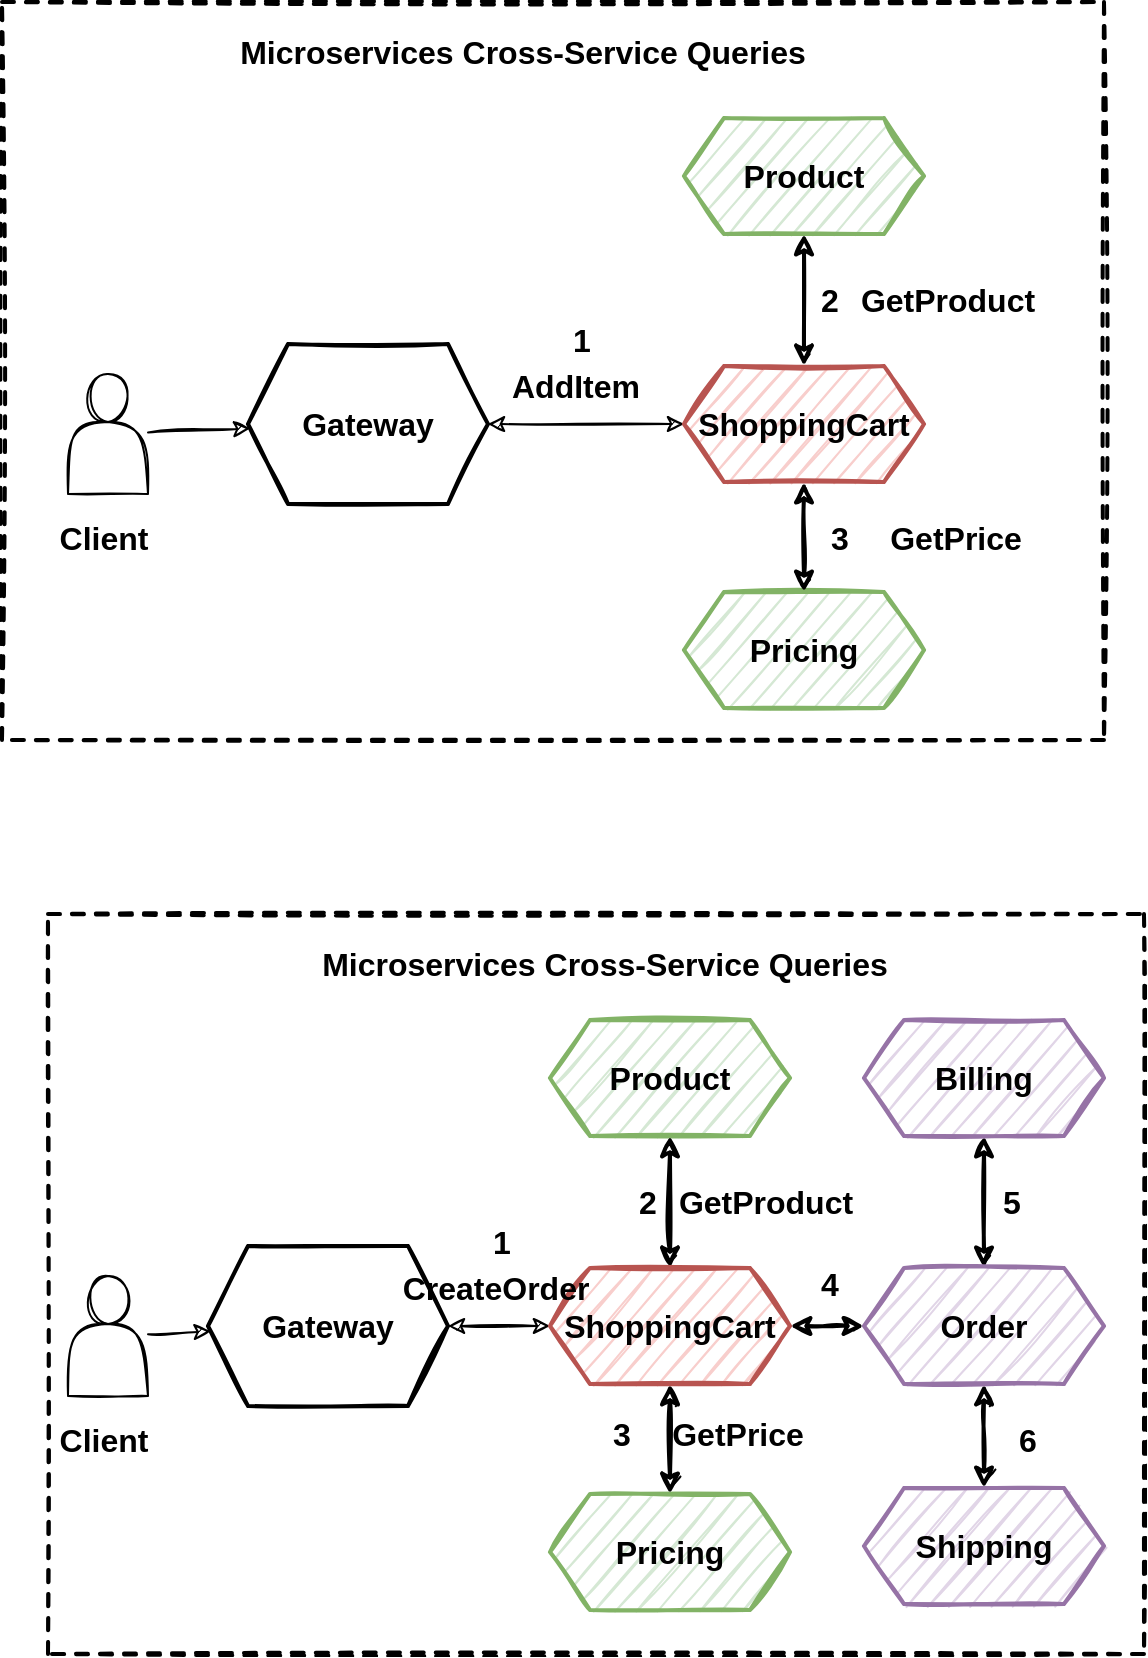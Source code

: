 <mxfile version="14.6.13" type="device"><diagram id="O4We3TlcgWNvYi_soNku" name="Page-1"><mxGraphModel dx="2064" dy="-1408" grid="0" gridSize="10" guides="1" tooltips="1" connect="1" arrows="1" fold="1" page="0" pageScale="1" pageWidth="850" pageHeight="1100" math="0" shadow="0"><root><mxCell id="0"/><mxCell id="1" parent="0"/><mxCell id="ZmsHxAFBUjwj7FRsKORz-1" value="" style="rounded=0;whiteSpace=wrap;html=1;sketch=1;fontSize=16;dashed=1;strokeWidth=2;" parent="1" vertex="1"><mxGeometry x="-610" y="2168" width="551" height="369" as="geometry"/></mxCell><mxCell id="ZmsHxAFBUjwj7FRsKORz-2" style="rounded=0;sketch=1;orthogonalLoop=1;jettySize=auto;html=1;fontSize=16;" parent="1" source="ZmsHxAFBUjwj7FRsKORz-3" target="ZmsHxAFBUjwj7FRsKORz-10" edge="1"><mxGeometry relative="1" as="geometry"><mxPoint x="-459.5" y="2270" as="targetPoint"/></mxGeometry></mxCell><mxCell id="ZmsHxAFBUjwj7FRsKORz-3" value="" style="shape=actor;whiteSpace=wrap;html=1;sketch=1;" parent="1" vertex="1"><mxGeometry x="-577" y="2354" width="40" height="60" as="geometry"/></mxCell><mxCell id="ZmsHxAFBUjwj7FRsKORz-4" value="Client" style="text;html=1;strokeColor=none;fillColor=none;align=center;verticalAlign=middle;whiteSpace=wrap;rounded=0;sketch=1;fontStyle=1;fontSize=16;" parent="1" vertex="1"><mxGeometry x="-579" y="2426" width="40" height="20" as="geometry"/></mxCell><mxCell id="ZmsHxAFBUjwj7FRsKORz-5" value="Microservices Cross-Service Queries" style="text;html=1;strokeColor=none;fillColor=none;align=center;verticalAlign=middle;whiteSpace=wrap;rounded=0;sketch=1;fontStyle=1;fontSize=16;" parent="1" vertex="1"><mxGeometry x="-515" y="2183" width="331.25" height="20" as="geometry"/></mxCell><mxCell id="ZmsHxAFBUjwj7FRsKORz-7" style="edgeStyle=none;rounded=0;sketch=1;orthogonalLoop=1;jettySize=auto;html=1;startArrow=classic;startFill=1;" parent="1" source="ZmsHxAFBUjwj7FRsKORz-10" target="ZmsHxAFBUjwj7FRsKORz-14" edge="1"><mxGeometry relative="1" as="geometry"/></mxCell><mxCell id="ZmsHxAFBUjwj7FRsKORz-10" value="Gateway" style="shape=hexagon;perimeter=hexagonPerimeter2;whiteSpace=wrap;html=1;fixedSize=1;sketch=1;fontSize=16;strokeWidth=2;fontStyle=1;" parent="1" vertex="1"><mxGeometry x="-487" y="2339" width="120" height="80" as="geometry"/></mxCell><mxCell id="ZmsHxAFBUjwj7FRsKORz-11" value="Product" style="shape=hexagon;perimeter=hexagonPerimeter2;whiteSpace=wrap;html=1;fixedSize=1;sketch=1;fontSize=16;strokeWidth=2;fontStyle=1;fillColor=#d5e8d4;strokeColor=#82b366;" parent="1" vertex="1"><mxGeometry x="-269" y="2226" width="120" height="58" as="geometry"/></mxCell><mxCell id="ZmsHxAFBUjwj7FRsKORz-12" value="Pricing" style="shape=hexagon;perimeter=hexagonPerimeter2;whiteSpace=wrap;html=1;fixedSize=1;sketch=1;fontSize=16;strokeWidth=2;fontStyle=1;fillColor=#d5e8d4;strokeColor=#82b366;" parent="1" vertex="1"><mxGeometry x="-269" y="2463" width="120" height="58" as="geometry"/></mxCell><mxCell id="1hitTxX8sZm9ZD5Z2TLI-2" style="edgeStyle=orthogonalEdgeStyle;rounded=0;orthogonalLoop=1;jettySize=auto;html=1;sketch=1;startArrow=classic;startFill=1;strokeWidth=2;" parent="1" source="ZmsHxAFBUjwj7FRsKORz-14" target="ZmsHxAFBUjwj7FRsKORz-11" edge="1"><mxGeometry relative="1" as="geometry"/></mxCell><mxCell id="1hitTxX8sZm9ZD5Z2TLI-3" style="edgeStyle=orthogonalEdgeStyle;rounded=0;sketch=1;orthogonalLoop=1;jettySize=auto;html=1;startArrow=classic;startFill=1;strokeWidth=2;" parent="1" source="ZmsHxAFBUjwj7FRsKORz-14" target="ZmsHxAFBUjwj7FRsKORz-12" edge="1"><mxGeometry relative="1" as="geometry"/></mxCell><mxCell id="ZmsHxAFBUjwj7FRsKORz-14" value="ShoppingCart" style="shape=hexagon;perimeter=hexagonPerimeter2;whiteSpace=wrap;html=1;fixedSize=1;sketch=1;fontSize=16;strokeWidth=2;fontStyle=1;fillColor=#f8cecc;strokeColor=#b85450;" parent="1" vertex="1"><mxGeometry x="-269" y="2350" width="120" height="58" as="geometry"/></mxCell><mxCell id="dR-oainkwUAPanGKqEeY-5" value="1" style="text;html=1;strokeColor=none;fillColor=none;align=center;verticalAlign=middle;whiteSpace=wrap;rounded=0;fontStyle=1;fontSize=16;" parent="1" vertex="1"><mxGeometry x="-340" y="2327" width="40" height="20" as="geometry"/></mxCell><mxCell id="dR-oainkwUAPanGKqEeY-6" value="2" style="text;html=1;strokeColor=none;fillColor=none;align=center;verticalAlign=middle;whiteSpace=wrap;rounded=0;fontStyle=1;fontSize=16;" parent="1" vertex="1"><mxGeometry x="-216" y="2307" width="40" height="20" as="geometry"/></mxCell><mxCell id="dR-oainkwUAPanGKqEeY-12" style="edgeStyle=orthogonalEdgeStyle;rounded=0;orthogonalLoop=1;jettySize=auto;html=1;exitX=0.5;exitY=1;exitDx=0;exitDy=0;fontSize=16;strokeWidth=1;" parent="1" edge="1"><mxGeometry relative="1" as="geometry"><mxPoint x="-520" y="2354" as="sourcePoint"/><mxPoint x="-520" y="2354" as="targetPoint"/></mxGeometry></mxCell><mxCell id="1hitTxX8sZm9ZD5Z2TLI-4" value="AddItem" style="text;html=1;strokeColor=none;fillColor=none;align=center;verticalAlign=middle;whiteSpace=wrap;rounded=0;sketch=1;fontStyle=1;fontSize=16;" parent="1" vertex="1"><mxGeometry x="-343" y="2350" width="40" height="20" as="geometry"/></mxCell><mxCell id="1hitTxX8sZm9ZD5Z2TLI-5" value="3" style="text;html=1;strokeColor=none;fillColor=none;align=center;verticalAlign=middle;whiteSpace=wrap;rounded=0;fontStyle=1;fontSize=16;" parent="1" vertex="1"><mxGeometry x="-211" y="2426" width="40" height="20" as="geometry"/></mxCell><mxCell id="1hitTxX8sZm9ZD5Z2TLI-8" value="GetProduct" style="text;html=1;strokeColor=none;fillColor=none;align=center;verticalAlign=middle;whiteSpace=wrap;rounded=0;sketch=1;fontStyle=1;fontSize=16;" parent="1" vertex="1"><mxGeometry x="-157" y="2307" width="40" height="20" as="geometry"/></mxCell><mxCell id="1hitTxX8sZm9ZD5Z2TLI-9" value="GetPrice" style="text;html=1;strokeColor=none;fillColor=none;align=center;verticalAlign=middle;whiteSpace=wrap;rounded=0;sketch=1;fontStyle=1;fontSize=16;" parent="1" vertex="1"><mxGeometry x="-153" y="2426" width="40" height="20" as="geometry"/></mxCell><mxCell id="1hitTxX8sZm9ZD5Z2TLI-10" value="" style="rounded=0;whiteSpace=wrap;html=1;sketch=1;fontSize=16;dashed=1;strokeWidth=2;" parent="1" vertex="1"><mxGeometry x="-587" y="2624" width="548" height="370" as="geometry"/></mxCell><mxCell id="1hitTxX8sZm9ZD5Z2TLI-11" style="rounded=0;sketch=1;orthogonalLoop=1;jettySize=auto;html=1;fontSize=16;" parent="1" source="1hitTxX8sZm9ZD5Z2TLI-12" target="1hitTxX8sZm9ZD5Z2TLI-16" edge="1"><mxGeometry relative="1" as="geometry"><mxPoint x="-459.5" y="2721" as="targetPoint"/></mxGeometry></mxCell><mxCell id="1hitTxX8sZm9ZD5Z2TLI-12" value="" style="shape=actor;whiteSpace=wrap;html=1;sketch=1;" parent="1" vertex="1"><mxGeometry x="-577" y="2805" width="40" height="60" as="geometry"/></mxCell><mxCell id="1hitTxX8sZm9ZD5Z2TLI-13" value="Client" style="text;html=1;strokeColor=none;fillColor=none;align=center;verticalAlign=middle;whiteSpace=wrap;rounded=0;sketch=1;fontStyle=1;fontSize=16;" parent="1" vertex="1"><mxGeometry x="-579" y="2877" width="40" height="20" as="geometry"/></mxCell><mxCell id="1hitTxX8sZm9ZD5Z2TLI-14" value="Microservices Cross-Service Queries" style="text;html=1;strokeColor=none;fillColor=none;align=center;verticalAlign=middle;whiteSpace=wrap;rounded=0;sketch=1;fontStyle=1;fontSize=16;" parent="1" vertex="1"><mxGeometry x="-474" y="2639" width="331.25" height="20" as="geometry"/></mxCell><mxCell id="1hitTxX8sZm9ZD5Z2TLI-15" style="edgeStyle=none;rounded=0;sketch=1;orthogonalLoop=1;jettySize=auto;html=1;startArrow=classic;startFill=1;" parent="1" source="1hitTxX8sZm9ZD5Z2TLI-16" target="1hitTxX8sZm9ZD5Z2TLI-21" edge="1"><mxGeometry relative="1" as="geometry"/></mxCell><mxCell id="1hitTxX8sZm9ZD5Z2TLI-16" value="Gateway" style="shape=hexagon;perimeter=hexagonPerimeter2;whiteSpace=wrap;html=1;fixedSize=1;sketch=1;fontSize=16;strokeWidth=2;fontStyle=1;" parent="1" vertex="1"><mxGeometry x="-507" y="2790" width="120" height="80" as="geometry"/></mxCell><mxCell id="1hitTxX8sZm9ZD5Z2TLI-17" value="Product" style="shape=hexagon;perimeter=hexagonPerimeter2;whiteSpace=wrap;html=1;fixedSize=1;sketch=1;fontSize=16;strokeWidth=2;fontStyle=1;fillColor=#d5e8d4;strokeColor=#82b366;" parent="1" vertex="1"><mxGeometry x="-336" y="2677" width="120" height="58" as="geometry"/></mxCell><mxCell id="1hitTxX8sZm9ZD5Z2TLI-18" value="Pricing" style="shape=hexagon;perimeter=hexagonPerimeter2;whiteSpace=wrap;html=1;fixedSize=1;sketch=1;fontSize=16;strokeWidth=2;fontStyle=1;fillColor=#d5e8d4;strokeColor=#82b366;" parent="1" vertex="1"><mxGeometry x="-336" y="2914" width="120" height="58" as="geometry"/></mxCell><mxCell id="1hitTxX8sZm9ZD5Z2TLI-19" style="edgeStyle=orthogonalEdgeStyle;rounded=0;orthogonalLoop=1;jettySize=auto;html=1;sketch=1;startArrow=classic;startFill=1;strokeWidth=2;" parent="1" source="1hitTxX8sZm9ZD5Z2TLI-21" target="1hitTxX8sZm9ZD5Z2TLI-17" edge="1"><mxGeometry relative="1" as="geometry"/></mxCell><mxCell id="1hitTxX8sZm9ZD5Z2TLI-20" style="edgeStyle=orthogonalEdgeStyle;rounded=0;sketch=1;orthogonalLoop=1;jettySize=auto;html=1;startArrow=classic;startFill=1;strokeWidth=2;" parent="1" source="1hitTxX8sZm9ZD5Z2TLI-21" target="1hitTxX8sZm9ZD5Z2TLI-18" edge="1"><mxGeometry relative="1" as="geometry"/></mxCell><mxCell id="1hitTxX8sZm9ZD5Z2TLI-31" value="" style="edgeStyle=orthogonalEdgeStyle;rounded=0;sketch=1;orthogonalLoop=1;jettySize=auto;html=1;startArrow=classic;startFill=1;strokeWidth=2;" parent="1" source="1hitTxX8sZm9ZD5Z2TLI-21" target="1hitTxX8sZm9ZD5Z2TLI-30" edge="1"><mxGeometry relative="1" as="geometry"/></mxCell><mxCell id="1hitTxX8sZm9ZD5Z2TLI-21" value="ShoppingCart" style="shape=hexagon;perimeter=hexagonPerimeter2;whiteSpace=wrap;html=1;fixedSize=1;sketch=1;fontSize=16;strokeWidth=2;fontStyle=1;fillColor=#f8cecc;strokeColor=#b85450;" parent="1" vertex="1"><mxGeometry x="-336" y="2801" width="120" height="58" as="geometry"/></mxCell><mxCell id="1hitTxX8sZm9ZD5Z2TLI-22" value="1" style="text;html=1;strokeColor=none;fillColor=none;align=center;verticalAlign=middle;whiteSpace=wrap;rounded=0;fontStyle=1;fontSize=16;" parent="1" vertex="1"><mxGeometry x="-380" y="2778" width="40" height="20" as="geometry"/></mxCell><mxCell id="1hitTxX8sZm9ZD5Z2TLI-23" value="2" style="text;html=1;strokeColor=none;fillColor=none;align=center;verticalAlign=middle;whiteSpace=wrap;rounded=0;fontStyle=1;fontSize=16;" parent="1" vertex="1"><mxGeometry x="-307" y="2758" width="40" height="20" as="geometry"/></mxCell><mxCell id="1hitTxX8sZm9ZD5Z2TLI-24" style="edgeStyle=orthogonalEdgeStyle;rounded=0;orthogonalLoop=1;jettySize=auto;html=1;exitX=0.5;exitY=1;exitDx=0;exitDy=0;fontSize=16;strokeWidth=1;" parent="1" edge="1"><mxGeometry relative="1" as="geometry"><mxPoint x="-520" y="2805" as="sourcePoint"/><mxPoint x="-520" y="2805" as="targetPoint"/></mxGeometry></mxCell><mxCell id="1hitTxX8sZm9ZD5Z2TLI-25" value="CreateOrder" style="text;html=1;strokeColor=none;fillColor=none;align=center;verticalAlign=middle;whiteSpace=wrap;rounded=0;sketch=1;fontStyle=1;fontSize=16;" parent="1" vertex="1"><mxGeometry x="-383" y="2801" width="40" height="20" as="geometry"/></mxCell><mxCell id="1hitTxX8sZm9ZD5Z2TLI-26" value="3" style="text;html=1;strokeColor=none;fillColor=none;align=center;verticalAlign=middle;whiteSpace=wrap;rounded=0;fontStyle=1;fontSize=16;" parent="1" vertex="1"><mxGeometry x="-320" y="2874" width="40" height="20" as="geometry"/></mxCell><mxCell id="1hitTxX8sZm9ZD5Z2TLI-27" value="GetProduct" style="text;html=1;strokeColor=none;fillColor=none;align=center;verticalAlign=middle;whiteSpace=wrap;rounded=0;sketch=1;fontStyle=1;fontSize=16;" parent="1" vertex="1"><mxGeometry x="-248" y="2758" width="40" height="20" as="geometry"/></mxCell><mxCell id="1hitTxX8sZm9ZD5Z2TLI-28" value="GetPrice" style="text;html=1;strokeColor=none;fillColor=none;align=center;verticalAlign=middle;whiteSpace=wrap;rounded=0;sketch=1;fontStyle=1;fontSize=16;" parent="1" vertex="1"><mxGeometry x="-262" y="2874" width="40" height="20" as="geometry"/></mxCell><mxCell id="1hitTxX8sZm9ZD5Z2TLI-33" value="" style="edgeStyle=orthogonalEdgeStyle;rounded=0;sketch=1;orthogonalLoop=1;jettySize=auto;html=1;startArrow=classic;startFill=1;strokeWidth=2;" parent="1" source="1hitTxX8sZm9ZD5Z2TLI-30" target="1hitTxX8sZm9ZD5Z2TLI-32" edge="1"><mxGeometry relative="1" as="geometry"/></mxCell><mxCell id="1hitTxX8sZm9ZD5Z2TLI-35" value="" style="edgeStyle=orthogonalEdgeStyle;rounded=0;sketch=1;orthogonalLoop=1;jettySize=auto;html=1;startArrow=classic;startFill=1;strokeWidth=2;" parent="1" source="1hitTxX8sZm9ZD5Z2TLI-30" target="1hitTxX8sZm9ZD5Z2TLI-34" edge="1"><mxGeometry relative="1" as="geometry"/></mxCell><mxCell id="1hitTxX8sZm9ZD5Z2TLI-30" value="Order" style="shape=hexagon;perimeter=hexagonPerimeter2;whiteSpace=wrap;html=1;fixedSize=1;sketch=1;fontSize=16;strokeWidth=2;fontStyle=1;fillColor=#e1d5e7;strokeColor=#9673a6;" parent="1" vertex="1"><mxGeometry x="-179" y="2801" width="120" height="58" as="geometry"/></mxCell><mxCell id="1hitTxX8sZm9ZD5Z2TLI-32" value="Shipping" style="shape=hexagon;perimeter=hexagonPerimeter2;whiteSpace=wrap;html=1;fixedSize=1;sketch=1;fontSize=16;strokeWidth=2;fontStyle=1;fillColor=#e1d5e7;strokeColor=#9673a6;" parent="1" vertex="1"><mxGeometry x="-179" y="2911" width="120" height="58" as="geometry"/></mxCell><mxCell id="1hitTxX8sZm9ZD5Z2TLI-34" value="Billing" style="shape=hexagon;perimeter=hexagonPerimeter2;whiteSpace=wrap;html=1;fixedSize=1;sketch=1;fontSize=16;strokeWidth=2;fontStyle=1;fillColor=#e1d5e7;strokeColor=#9673a6;" parent="1" vertex="1"><mxGeometry x="-179" y="2677" width="120" height="58" as="geometry"/></mxCell><mxCell id="1hitTxX8sZm9ZD5Z2TLI-36" value="4" style="text;html=1;strokeColor=none;fillColor=none;align=center;verticalAlign=middle;whiteSpace=wrap;rounded=0;fontStyle=1;fontSize=16;" parent="1" vertex="1"><mxGeometry x="-216" y="2799" width="40" height="20" as="geometry"/></mxCell><mxCell id="1hitTxX8sZm9ZD5Z2TLI-37" value="5" style="text;html=1;strokeColor=none;fillColor=none;align=center;verticalAlign=middle;whiteSpace=wrap;rounded=0;fontStyle=1;fontSize=16;" parent="1" vertex="1"><mxGeometry x="-125" y="2758" width="40" height="20" as="geometry"/></mxCell><mxCell id="1hitTxX8sZm9ZD5Z2TLI-38" value="6" style="text;html=1;strokeColor=none;fillColor=none;align=center;verticalAlign=middle;whiteSpace=wrap;rounded=0;fontStyle=1;fontSize=16;" parent="1" vertex="1"><mxGeometry x="-117" y="2877" width="40" height="20" as="geometry"/></mxCell></root></mxGraphModel></diagram></mxfile>